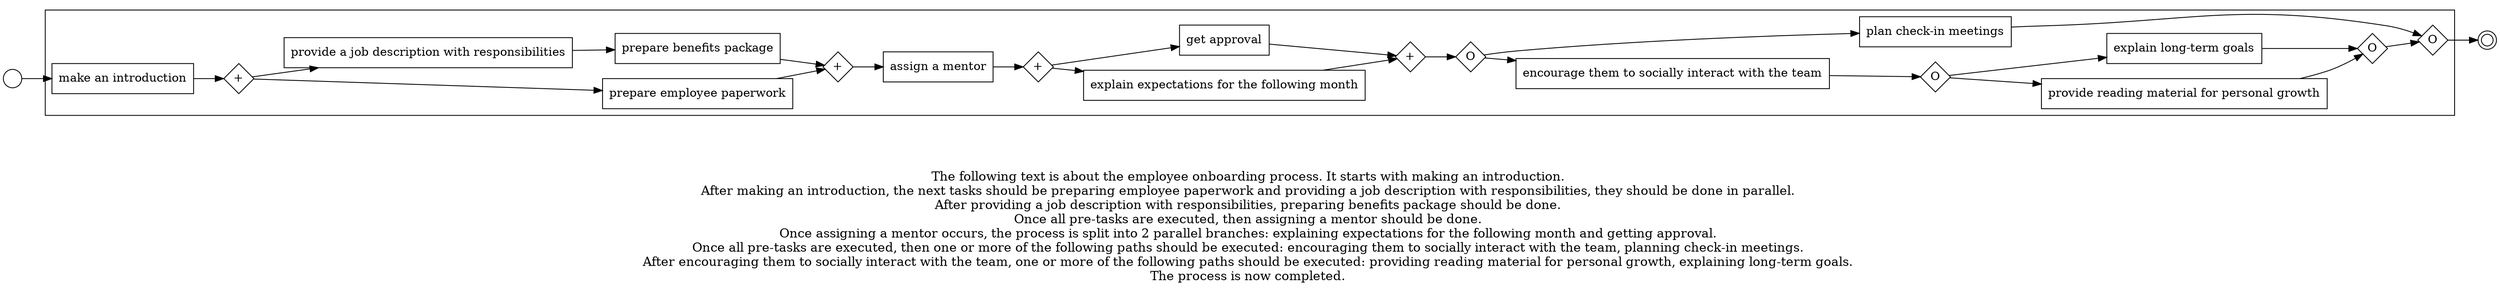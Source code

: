 digraph employee_onboarding_process_197 {
	graph [rankdir=LR]
	START_NODE [label="" shape=circle width=0.3]
	subgraph CLUSTER_0 {
		"make an introduction" [shape=box]
		"AND_SPLIT--2. Before first day_N8FU" [label="+" fixedsize=true shape=diamond width=0.5]
		"make an introduction" -> "AND_SPLIT--2. Before first day_N8FU"
		"prepare employee paperwork" [shape=box]
		"AND_SPLIT--2. Before first day_N8FU" -> "prepare employee paperwork"
		"provide a job description with responsibilities" [shape=box]
		"AND_SPLIT--2. Before first day_N8FU" -> "provide a job description with responsibilities"
		"prepare benefits package" [shape=box]
		"provide a job description with responsibilities" -> "prepare benefits package"
		"AND_JOIN--2. Before first day_N8FU" [label="+" fixedsize=true shape=diamond width=0.5]
		"prepare employee paperwork" -> "AND_JOIN--2. Before first day_N8FU"
		"prepare benefits package" -> "AND_JOIN--2. Before first day_N8FU"
		"assign a mentor" [shape=box]
		"AND_JOIN--2. Before first day_N8FU" -> "assign a mentor"
		"AND_SPLIT--4. First week_9KJC" [label="+" fixedsize=true shape=diamond width=0.5]
		"assign a mentor" -> "AND_SPLIT--4. First week_9KJC"
		"explain expectations for the following month" [shape=box]
		"AND_SPLIT--4. First week_9KJC" -> "explain expectations for the following month"
		"get approval" [shape=box]
		"AND_SPLIT--4. First week_9KJC" -> "get approval"
		"AND_JOIN--4. First week_9KJC" [label="+" fixedsize=true shape=diamond width=0.5]
		"explain expectations for the following month" -> "AND_JOIN--4. First week_9KJC"
		"get approval" -> "AND_JOIN--4. First week_9KJC"
		"OR_SPLIT--5. First month_H8K8" [label=O fixedsize=true shape=diamond width=0.5]
		"AND_JOIN--4. First week_9KJC" -> "OR_SPLIT--5. First month_H8K8"
		"encourage them to socially interact with the team" [shape=box]
		"OR_SPLIT--5. First month_H8K8" -> "encourage them to socially interact with the team"
		"plan check-in meetings" [shape=box]
		"OR_SPLIT--5. First month_H8K8" -> "plan check-in meetings"
		"OR_SPLIT--5. First month_WXD5" [label=O fixedsize=true shape=diamond width=0.5]
		"encourage them to socially interact with the team" -> "OR_SPLIT--5. First month_WXD5"
		"provide reading material for personal growth" [shape=box]
		"OR_SPLIT--5. First month_WXD5" -> "provide reading material for personal growth"
		"explain long-term goals" [shape=box]
		"OR_SPLIT--5. First month_WXD5" -> "explain long-term goals"
		"OR_JOIN--5. First month_WXD5" [label=O fixedsize=true shape=diamond width=0.5]
		"provide reading material for personal growth" -> "OR_JOIN--5. First month_WXD5"
		"explain long-term goals" -> "OR_JOIN--5. First month_WXD5"
		"OR_JOIN--5. First month_H8K8" [label=O fixedsize=true shape=diamond width=0.5]
		"OR_JOIN--5. First month_WXD5" -> "OR_JOIN--5. First month_H8K8"
		"plan check-in meetings" -> "OR_JOIN--5. First month_H8K8"
	}
	START_NODE -> "make an introduction"
	END_NODE [label="" shape=doublecircle width=0.2]
	"OR_JOIN--5. First month_H8K8" -> END_NODE
	fontsize=15 label="\n\n
The following text is about the employee onboarding process. It starts with making an introduction. 
After making an introduction, the next tasks should be preparing employee paperwork and providing a job description with responsibilities, they should be done in parallel. 
After providing a job description with responsibilities, preparing benefits package should be done. 
Once all pre-tasks are executed, then assigning a mentor should be done. 
Once assigning a mentor occurs, the process is split into 2 parallel branches: explaining expectations for the following month and getting approval. 
Once all pre-tasks are executed, then one or more of the following paths should be executed: encouraging them to socially interact with the team, planning check-in meetings. 
After encouraging them to socially interact with the team, one or more of the following paths should be executed: providing reading material for personal growth, explaining long-term goals. 
The process is now completed. 
"
}
